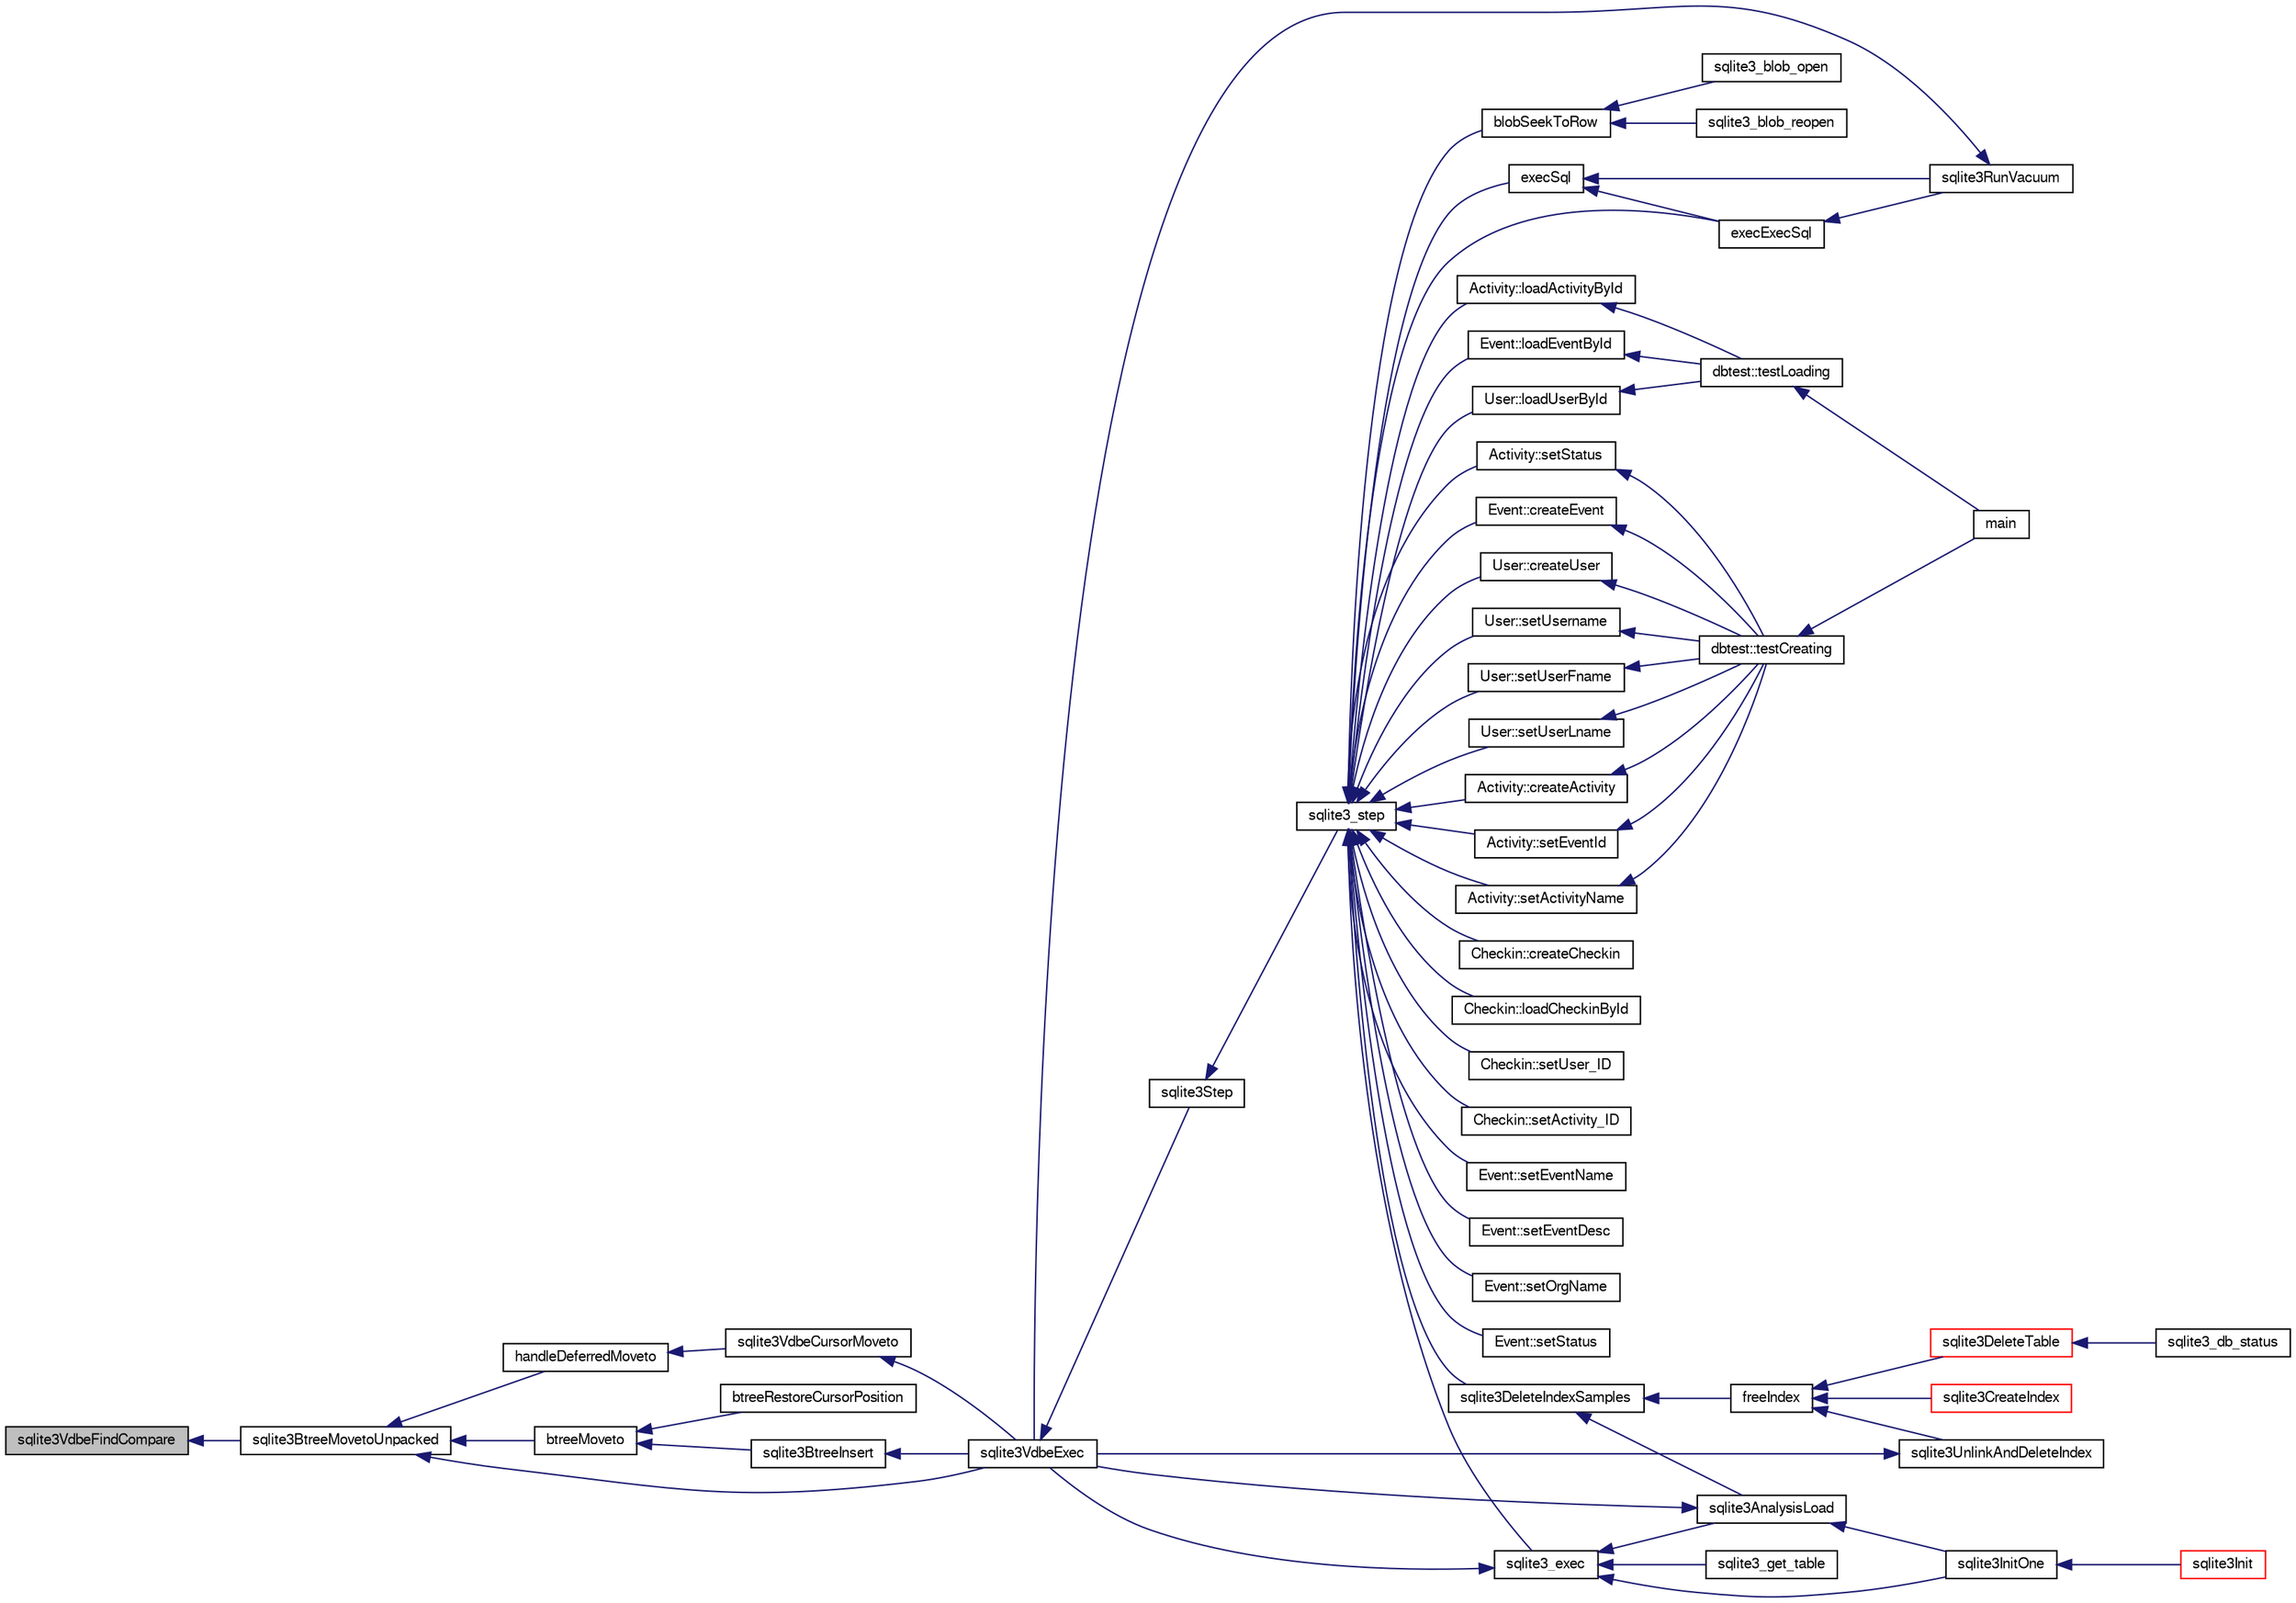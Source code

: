 digraph "sqlite3VdbeFindCompare"
{
  edge [fontname="FreeSans",fontsize="10",labelfontname="FreeSans",labelfontsize="10"];
  node [fontname="FreeSans",fontsize="10",shape=record];
  rankdir="LR";
  Node753498 [label="sqlite3VdbeFindCompare",height=0.2,width=0.4,color="black", fillcolor="grey75", style="filled", fontcolor="black"];
  Node753498 -> Node753499 [dir="back",color="midnightblue",fontsize="10",style="solid",fontname="FreeSans"];
  Node753499 [label="sqlite3BtreeMovetoUnpacked",height=0.2,width=0.4,color="black", fillcolor="white", style="filled",URL="$sqlite3_8c.html#a6d0b5aed55d5e85a0a6bfcae169fe579"];
  Node753499 -> Node753500 [dir="back",color="midnightblue",fontsize="10",style="solid",fontname="FreeSans"];
  Node753500 [label="btreeMoveto",height=0.2,width=0.4,color="black", fillcolor="white", style="filled",URL="$sqlite3_8c.html#a13481d732f5bb516f599d16a428034c4"];
  Node753500 -> Node753501 [dir="back",color="midnightblue",fontsize="10",style="solid",fontname="FreeSans"];
  Node753501 [label="btreeRestoreCursorPosition",height=0.2,width=0.4,color="black", fillcolor="white", style="filled",URL="$sqlite3_8c.html#ac3fe093bc4fe5a20ac5d5cabf99e119a"];
  Node753500 -> Node753502 [dir="back",color="midnightblue",fontsize="10",style="solid",fontname="FreeSans"];
  Node753502 [label="sqlite3BtreeInsert",height=0.2,width=0.4,color="black", fillcolor="white", style="filled",URL="$sqlite3_8c.html#aa6c6b68ed28d38984e5fa329794d7f02"];
  Node753502 -> Node753503 [dir="back",color="midnightblue",fontsize="10",style="solid",fontname="FreeSans"];
  Node753503 [label="sqlite3VdbeExec",height=0.2,width=0.4,color="black", fillcolor="white", style="filled",URL="$sqlite3_8c.html#a8ce40a614bdc56719c4d642b1e4dfb21"];
  Node753503 -> Node753504 [dir="back",color="midnightblue",fontsize="10",style="solid",fontname="FreeSans"];
  Node753504 [label="sqlite3Step",height=0.2,width=0.4,color="black", fillcolor="white", style="filled",URL="$sqlite3_8c.html#a3f2872e873e2758a4beedad1d5113554"];
  Node753504 -> Node753505 [dir="back",color="midnightblue",fontsize="10",style="solid",fontname="FreeSans"];
  Node753505 [label="sqlite3_step",height=0.2,width=0.4,color="black", fillcolor="white", style="filled",URL="$sqlite3_8h.html#ac1e491ce36b7471eb28387f7d3c74334"];
  Node753505 -> Node753506 [dir="back",color="midnightblue",fontsize="10",style="solid",fontname="FreeSans"];
  Node753506 [label="Activity::createActivity",height=0.2,width=0.4,color="black", fillcolor="white", style="filled",URL="$classActivity.html#a813cc5e52c14ab49b39014c134e3425b"];
  Node753506 -> Node753507 [dir="back",color="midnightblue",fontsize="10",style="solid",fontname="FreeSans"];
  Node753507 [label="dbtest::testCreating",height=0.2,width=0.4,color="black", fillcolor="white", style="filled",URL="$classdbtest.html#a8193e88a7df657069c8a6bd09c8243b7"];
  Node753507 -> Node753508 [dir="back",color="midnightblue",fontsize="10",style="solid",fontname="FreeSans"];
  Node753508 [label="main",height=0.2,width=0.4,color="black", fillcolor="white", style="filled",URL="$test_8cpp.html#ae66f6b31b5ad750f1fe042a706a4e3d4"];
  Node753505 -> Node753509 [dir="back",color="midnightblue",fontsize="10",style="solid",fontname="FreeSans"];
  Node753509 [label="Activity::loadActivityById",height=0.2,width=0.4,color="black", fillcolor="white", style="filled",URL="$classActivity.html#abe4ffb4f08a47212ebf9013259d9e7fd"];
  Node753509 -> Node753510 [dir="back",color="midnightblue",fontsize="10",style="solid",fontname="FreeSans"];
  Node753510 [label="dbtest::testLoading",height=0.2,width=0.4,color="black", fillcolor="white", style="filled",URL="$classdbtest.html#a6f98d82a2c8e2b9040848763504ddae1"];
  Node753510 -> Node753508 [dir="back",color="midnightblue",fontsize="10",style="solid",fontname="FreeSans"];
  Node753505 -> Node753511 [dir="back",color="midnightblue",fontsize="10",style="solid",fontname="FreeSans"];
  Node753511 [label="Activity::setEventId",height=0.2,width=0.4,color="black", fillcolor="white", style="filled",URL="$classActivity.html#adb1d0fd0d08f473e068f0a4086bfa9ca"];
  Node753511 -> Node753507 [dir="back",color="midnightblue",fontsize="10",style="solid",fontname="FreeSans"];
  Node753505 -> Node753512 [dir="back",color="midnightblue",fontsize="10",style="solid",fontname="FreeSans"];
  Node753512 [label="Activity::setActivityName",height=0.2,width=0.4,color="black", fillcolor="white", style="filled",URL="$classActivity.html#a62dc3737b33915a36086f9dd26d16a81"];
  Node753512 -> Node753507 [dir="back",color="midnightblue",fontsize="10",style="solid",fontname="FreeSans"];
  Node753505 -> Node753513 [dir="back",color="midnightblue",fontsize="10",style="solid",fontname="FreeSans"];
  Node753513 [label="Activity::setStatus",height=0.2,width=0.4,color="black", fillcolor="white", style="filled",URL="$classActivity.html#af618135a7738f4d2a7ee147a8ef912ea"];
  Node753513 -> Node753507 [dir="back",color="midnightblue",fontsize="10",style="solid",fontname="FreeSans"];
  Node753505 -> Node753514 [dir="back",color="midnightblue",fontsize="10",style="solid",fontname="FreeSans"];
  Node753514 [label="Checkin::createCheckin",height=0.2,width=0.4,color="black", fillcolor="white", style="filled",URL="$classCheckin.html#a4e40acdf7fff0e607f6de4f24f3a163c"];
  Node753505 -> Node753515 [dir="back",color="midnightblue",fontsize="10",style="solid",fontname="FreeSans"];
  Node753515 [label="Checkin::loadCheckinById",height=0.2,width=0.4,color="black", fillcolor="white", style="filled",URL="$classCheckin.html#a3461f70ea6c68475225f2a07f78a21e0"];
  Node753505 -> Node753516 [dir="back",color="midnightblue",fontsize="10",style="solid",fontname="FreeSans"];
  Node753516 [label="Checkin::setUser_ID",height=0.2,width=0.4,color="black", fillcolor="white", style="filled",URL="$classCheckin.html#a76ab640f4f912876dbebf183db5359c6"];
  Node753505 -> Node753517 [dir="back",color="midnightblue",fontsize="10",style="solid",fontname="FreeSans"];
  Node753517 [label="Checkin::setActivity_ID",height=0.2,width=0.4,color="black", fillcolor="white", style="filled",URL="$classCheckin.html#ab2ff3ec2604ec73a42af25874a00b232"];
  Node753505 -> Node753518 [dir="back",color="midnightblue",fontsize="10",style="solid",fontname="FreeSans"];
  Node753518 [label="Event::createEvent",height=0.2,width=0.4,color="black", fillcolor="white", style="filled",URL="$classEvent.html#a77adb9f4a46ffb32c2d931f0691f5903"];
  Node753518 -> Node753507 [dir="back",color="midnightblue",fontsize="10",style="solid",fontname="FreeSans"];
  Node753505 -> Node753519 [dir="back",color="midnightblue",fontsize="10",style="solid",fontname="FreeSans"];
  Node753519 [label="Event::loadEventById",height=0.2,width=0.4,color="black", fillcolor="white", style="filled",URL="$classEvent.html#afa66cea33f722dbeecb69cc98fdea055"];
  Node753519 -> Node753510 [dir="back",color="midnightblue",fontsize="10",style="solid",fontname="FreeSans"];
  Node753505 -> Node753520 [dir="back",color="midnightblue",fontsize="10",style="solid",fontname="FreeSans"];
  Node753520 [label="Event::setEventName",height=0.2,width=0.4,color="black", fillcolor="white", style="filled",URL="$classEvent.html#a10596b6ca077df05184e30d62b08729d"];
  Node753505 -> Node753521 [dir="back",color="midnightblue",fontsize="10",style="solid",fontname="FreeSans"];
  Node753521 [label="Event::setEventDesc",height=0.2,width=0.4,color="black", fillcolor="white", style="filled",URL="$classEvent.html#ae36b8377dcae792f1c5c4726024c981b"];
  Node753505 -> Node753522 [dir="back",color="midnightblue",fontsize="10",style="solid",fontname="FreeSans"];
  Node753522 [label="Event::setOrgName",height=0.2,width=0.4,color="black", fillcolor="white", style="filled",URL="$classEvent.html#a19aac0f776bd764563a54977656cf680"];
  Node753505 -> Node753523 [dir="back",color="midnightblue",fontsize="10",style="solid",fontname="FreeSans"];
  Node753523 [label="Event::setStatus",height=0.2,width=0.4,color="black", fillcolor="white", style="filled",URL="$classEvent.html#ab0a6b9285af0f4172eb841e2b80f8972"];
  Node753505 -> Node753524 [dir="back",color="midnightblue",fontsize="10",style="solid",fontname="FreeSans"];
  Node753524 [label="blobSeekToRow",height=0.2,width=0.4,color="black", fillcolor="white", style="filled",URL="$sqlite3_8c.html#afff57e13332b98c8a44a7cebe38962ab"];
  Node753524 -> Node753525 [dir="back",color="midnightblue",fontsize="10",style="solid",fontname="FreeSans"];
  Node753525 [label="sqlite3_blob_open",height=0.2,width=0.4,color="black", fillcolor="white", style="filled",URL="$sqlite3_8h.html#adb8ad839a5bdd62a43785132bc7dd518"];
  Node753524 -> Node753526 [dir="back",color="midnightblue",fontsize="10",style="solid",fontname="FreeSans"];
  Node753526 [label="sqlite3_blob_reopen",height=0.2,width=0.4,color="black", fillcolor="white", style="filled",URL="$sqlite3_8h.html#abc77c24fdc0150138490359a94360f7e"];
  Node753505 -> Node753527 [dir="back",color="midnightblue",fontsize="10",style="solid",fontname="FreeSans"];
  Node753527 [label="sqlite3DeleteIndexSamples",height=0.2,width=0.4,color="black", fillcolor="white", style="filled",URL="$sqlite3_8c.html#aaeda0302fbf61397ec009f65bed047ef"];
  Node753527 -> Node753528 [dir="back",color="midnightblue",fontsize="10",style="solid",fontname="FreeSans"];
  Node753528 [label="sqlite3AnalysisLoad",height=0.2,width=0.4,color="black", fillcolor="white", style="filled",URL="$sqlite3_8c.html#a48a2301c27e1d3d68708b9b8761b5a01"];
  Node753528 -> Node753503 [dir="back",color="midnightblue",fontsize="10",style="solid",fontname="FreeSans"];
  Node753528 -> Node753529 [dir="back",color="midnightblue",fontsize="10",style="solid",fontname="FreeSans"];
  Node753529 [label="sqlite3InitOne",height=0.2,width=0.4,color="black", fillcolor="white", style="filled",URL="$sqlite3_8c.html#ac4318b25df65269906b0379251fe9b85"];
  Node753529 -> Node753530 [dir="back",color="midnightblue",fontsize="10",style="solid",fontname="FreeSans"];
  Node753530 [label="sqlite3Init",height=0.2,width=0.4,color="red", fillcolor="white", style="filled",URL="$sqlite3_8c.html#aed74e3dc765631a833f522f425ff5a48"];
  Node753527 -> Node753630 [dir="back",color="midnightblue",fontsize="10",style="solid",fontname="FreeSans"];
  Node753630 [label="freeIndex",height=0.2,width=0.4,color="black", fillcolor="white", style="filled",URL="$sqlite3_8c.html#a00907c99c18d5bcb9d0b38c077146c31"];
  Node753630 -> Node753631 [dir="back",color="midnightblue",fontsize="10",style="solid",fontname="FreeSans"];
  Node753631 [label="sqlite3UnlinkAndDeleteIndex",height=0.2,width=0.4,color="black", fillcolor="white", style="filled",URL="$sqlite3_8c.html#a889f2dcb438c56db37a6d61e9f25e244"];
  Node753631 -> Node753503 [dir="back",color="midnightblue",fontsize="10",style="solid",fontname="FreeSans"];
  Node753630 -> Node753632 [dir="back",color="midnightblue",fontsize="10",style="solid",fontname="FreeSans"];
  Node753632 [label="sqlite3DeleteTable",height=0.2,width=0.4,color="red", fillcolor="white", style="filled",URL="$sqlite3_8c.html#a7fd3d507375a381a3807f92735318973"];
  Node753632 -> Node753633 [dir="back",color="midnightblue",fontsize="10",style="solid",fontname="FreeSans"];
  Node753633 [label="sqlite3_db_status",height=0.2,width=0.4,color="black", fillcolor="white", style="filled",URL="$sqlite3_8h.html#ab64e8333313ee2e44116842711818940"];
  Node753630 -> Node753542 [dir="back",color="midnightblue",fontsize="10",style="solid",fontname="FreeSans"];
  Node753542 [label="sqlite3CreateIndex",height=0.2,width=0.4,color="red", fillcolor="white", style="filled",URL="$sqlite3_8c.html#a8dbe5e590ab6c58a8c45f34f7c81e825"];
  Node753505 -> Node753696 [dir="back",color="midnightblue",fontsize="10",style="solid",fontname="FreeSans"];
  Node753696 [label="sqlite3_exec",height=0.2,width=0.4,color="black", fillcolor="white", style="filled",URL="$sqlite3_8h.html#a97487ec8150e0bcc8fa392ab8f0e24db"];
  Node753696 -> Node753503 [dir="back",color="midnightblue",fontsize="10",style="solid",fontname="FreeSans"];
  Node753696 -> Node753528 [dir="back",color="midnightblue",fontsize="10",style="solid",fontname="FreeSans"];
  Node753696 -> Node753529 [dir="back",color="midnightblue",fontsize="10",style="solid",fontname="FreeSans"];
  Node753696 -> Node753697 [dir="back",color="midnightblue",fontsize="10",style="solid",fontname="FreeSans"];
  Node753697 [label="sqlite3_get_table",height=0.2,width=0.4,color="black", fillcolor="white", style="filled",URL="$sqlite3_8h.html#a5effeac4e12df57beaa35c5be1f61579"];
  Node753505 -> Node753687 [dir="back",color="midnightblue",fontsize="10",style="solid",fontname="FreeSans"];
  Node753687 [label="execSql",height=0.2,width=0.4,color="black", fillcolor="white", style="filled",URL="$sqlite3_8c.html#a7d16651b98a110662f4c265eff0246cb"];
  Node753687 -> Node753688 [dir="back",color="midnightblue",fontsize="10",style="solid",fontname="FreeSans"];
  Node753688 [label="execExecSql",height=0.2,width=0.4,color="black", fillcolor="white", style="filled",URL="$sqlite3_8c.html#ac1be09a6c047f21133d16378d301e0d4"];
  Node753688 -> Node753689 [dir="back",color="midnightblue",fontsize="10",style="solid",fontname="FreeSans"];
  Node753689 [label="sqlite3RunVacuum",height=0.2,width=0.4,color="black", fillcolor="white", style="filled",URL="$sqlite3_8c.html#a5e83ddc7b3e7e8e79ad5d1fc92de1d2f"];
  Node753689 -> Node753503 [dir="back",color="midnightblue",fontsize="10",style="solid",fontname="FreeSans"];
  Node753687 -> Node753689 [dir="back",color="midnightblue",fontsize="10",style="solid",fontname="FreeSans"];
  Node753505 -> Node753688 [dir="back",color="midnightblue",fontsize="10",style="solid",fontname="FreeSans"];
  Node753505 -> Node753690 [dir="back",color="midnightblue",fontsize="10",style="solid",fontname="FreeSans"];
  Node753690 [label="User::createUser",height=0.2,width=0.4,color="black", fillcolor="white", style="filled",URL="$classUser.html#a22ed673939e8cc0a136130b809bba513"];
  Node753690 -> Node753507 [dir="back",color="midnightblue",fontsize="10",style="solid",fontname="FreeSans"];
  Node753505 -> Node753691 [dir="back",color="midnightblue",fontsize="10",style="solid",fontname="FreeSans"];
  Node753691 [label="User::loadUserById",height=0.2,width=0.4,color="black", fillcolor="white", style="filled",URL="$classUser.html#a863377665b7fb83c5547dcf9727f5092"];
  Node753691 -> Node753510 [dir="back",color="midnightblue",fontsize="10",style="solid",fontname="FreeSans"];
  Node753505 -> Node753692 [dir="back",color="midnightblue",fontsize="10",style="solid",fontname="FreeSans"];
  Node753692 [label="User::setUsername",height=0.2,width=0.4,color="black", fillcolor="white", style="filled",URL="$classUser.html#aa0497022a136cb78de785b0a39ae60b1"];
  Node753692 -> Node753507 [dir="back",color="midnightblue",fontsize="10",style="solid",fontname="FreeSans"];
  Node753505 -> Node753693 [dir="back",color="midnightblue",fontsize="10",style="solid",fontname="FreeSans"];
  Node753693 [label="User::setUserFname",height=0.2,width=0.4,color="black", fillcolor="white", style="filled",URL="$classUser.html#a72657eb55cd0ca437b4841a43f19912f"];
  Node753693 -> Node753507 [dir="back",color="midnightblue",fontsize="10",style="solid",fontname="FreeSans"];
  Node753505 -> Node753694 [dir="back",color="midnightblue",fontsize="10",style="solid",fontname="FreeSans"];
  Node753694 [label="User::setUserLname",height=0.2,width=0.4,color="black", fillcolor="white", style="filled",URL="$classUser.html#aa25973387e5afe1aa6f60dd6545e33b5"];
  Node753694 -> Node753507 [dir="back",color="midnightblue",fontsize="10",style="solid",fontname="FreeSans"];
  Node753499 -> Node753764 [dir="back",color="midnightblue",fontsize="10",style="solid",fontname="FreeSans"];
  Node753764 [label="handleDeferredMoveto",height=0.2,width=0.4,color="black", fillcolor="white", style="filled",URL="$sqlite3_8c.html#a30223c4bd215cdaa5f3bc6cbe6773577"];
  Node753764 -> Node753765 [dir="back",color="midnightblue",fontsize="10",style="solid",fontname="FreeSans"];
  Node753765 [label="sqlite3VdbeCursorMoveto",height=0.2,width=0.4,color="black", fillcolor="white", style="filled",URL="$sqlite3_8c.html#abee4b21fc4d7c45b2a477599de6a97e5"];
  Node753765 -> Node753503 [dir="back",color="midnightblue",fontsize="10",style="solid",fontname="FreeSans"];
  Node753499 -> Node753503 [dir="back",color="midnightblue",fontsize="10",style="solid",fontname="FreeSans"];
}
